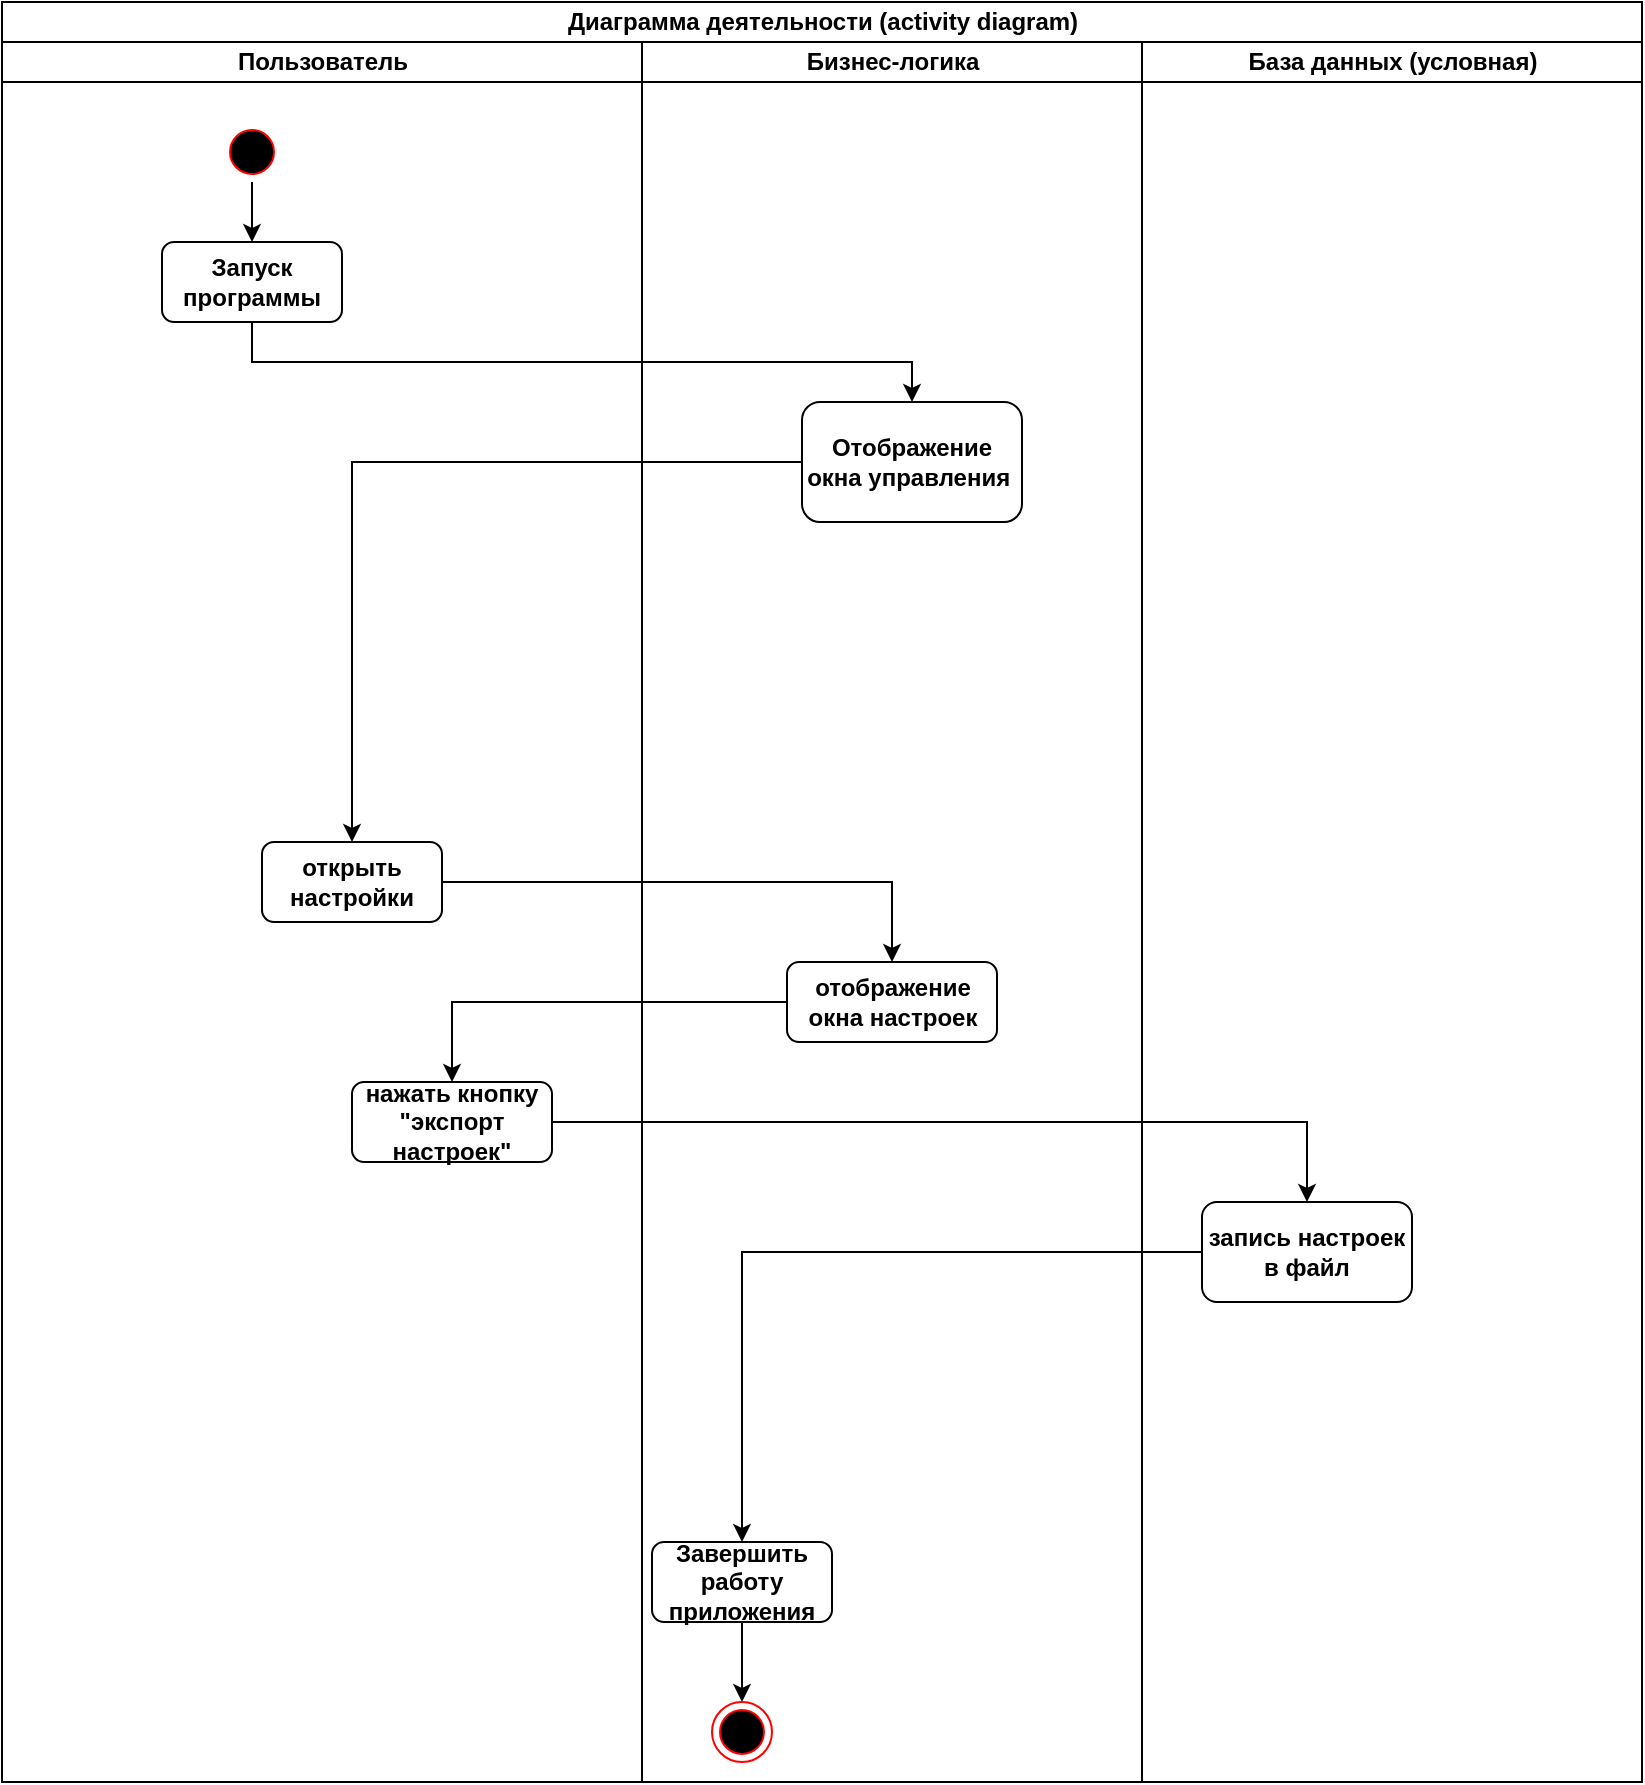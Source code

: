 <mxfile version="12.2.6" type="device" pages="1"><diagram id="g-lSbzx8XKHLL1eZhLI1" name="Page-1"><mxGraphModel dx="1408" dy="731" grid="1" gridSize="10" guides="1" tooltips="1" connect="1" arrows="1" fold="1" page="1" pageScale="1" pageWidth="1920" pageHeight="1200" math="0" shadow="0"><root><mxCell id="0"/><mxCell id="1" parent="0"/><mxCell id="4SXV6lbyYRFHNLvJQAEv-1" value="Диаграмма деятельности (activity diagram)" style="swimlane;html=1;childLayout=stackLayout;resizeParent=1;resizeParentMax=0;startSize=20;" parent="1" vertex="1"><mxGeometry x="520" y="160" width="820" height="890" as="geometry"/></mxCell><mxCell id="4SXV6lbyYRFHNLvJQAEv-2" value="Пользователь" style="swimlane;html=1;startSize=20;" parent="4SXV6lbyYRFHNLvJQAEv-1" vertex="1"><mxGeometry y="20" width="320" height="870" as="geometry"/></mxCell><mxCell id="4SXV6lbyYRFHNLvJQAEv-8" style="edgeStyle=orthogonalEdgeStyle;rounded=0;orthogonalLoop=1;jettySize=auto;html=1;entryX=0.5;entryY=0;entryDx=0;entryDy=0;" parent="4SXV6lbyYRFHNLvJQAEv-2" source="4SXV6lbyYRFHNLvJQAEv-5" target="4SXV6lbyYRFHNLvJQAEv-7" edge="1"><mxGeometry relative="1" as="geometry"/></mxCell><mxCell id="4SXV6lbyYRFHNLvJQAEv-5" value="" style="ellipse;html=1;shape=startState;fillColor=#000000;strokeColor=#ff0000;" parent="4SXV6lbyYRFHNLvJQAEv-2" vertex="1"><mxGeometry x="110" y="40" width="30" height="30" as="geometry"/></mxCell><mxCell id="4SXV6lbyYRFHNLvJQAEv-7" value="&lt;b&gt;Запуск программы&lt;/b&gt;" style="rounded=1;whiteSpace=wrap;html=1;" parent="4SXV6lbyYRFHNLvJQAEv-2" vertex="1"><mxGeometry x="80" y="100" width="90" height="40" as="geometry"/></mxCell><mxCell id="4SXV6lbyYRFHNLvJQAEv-17" value="&lt;b&gt;открыть настройки&lt;/b&gt;" style="rounded=1;whiteSpace=wrap;html=1;" parent="4SXV6lbyYRFHNLvJQAEv-2" vertex="1"><mxGeometry x="130" y="400" width="90" height="40" as="geometry"/></mxCell><mxCell id="b-1MPa04hajET3klrJq5-38" value="&lt;b&gt;нажать кнопку &quot;экспорт настроек&quot;&lt;/b&gt;" style="rounded=1;whiteSpace=wrap;html=1;" parent="4SXV6lbyYRFHNLvJQAEv-2" vertex="1"><mxGeometry x="175" y="520" width="100" height="40" as="geometry"/></mxCell><mxCell id="4SXV6lbyYRFHNLvJQAEv-3" value="Бизнес-логика" style="swimlane;html=1;startSize=20;" parent="4SXV6lbyYRFHNLvJQAEv-1" vertex="1"><mxGeometry x="320" y="20" width="250" height="870" as="geometry"/></mxCell><mxCell id="4SXV6lbyYRFHNLvJQAEv-15" value="&lt;b&gt;Отображение окна управления&amp;nbsp;&lt;/b&gt;" style="rounded=1;whiteSpace=wrap;html=1;" parent="4SXV6lbyYRFHNLvJQAEv-3" vertex="1"><mxGeometry x="80" y="180" width="110" height="60" as="geometry"/></mxCell><mxCell id="4SXV6lbyYRFHNLvJQAEv-20" value="&lt;b&gt;отображение окна настроек&lt;/b&gt;" style="rounded=1;whiteSpace=wrap;html=1;" parent="4SXV6lbyYRFHNLvJQAEv-3" vertex="1"><mxGeometry x="72.5" y="460" width="105" height="40" as="geometry"/></mxCell><mxCell id="4SXV6lbyYRFHNLvJQAEv-29" style="edgeStyle=orthogonalEdgeStyle;rounded=0;orthogonalLoop=1;jettySize=auto;html=1;entryX=0.5;entryY=0;entryDx=0;entryDy=0;" parent="4SXV6lbyYRFHNLvJQAEv-3" source="4SXV6lbyYRFHNLvJQAEv-24" target="4SXV6lbyYRFHNLvJQAEv-28" edge="1"><mxGeometry relative="1" as="geometry"/></mxCell><mxCell id="4SXV6lbyYRFHNLvJQAEv-24" value="&lt;b&gt;Завершить работу приложения&lt;/b&gt;" style="rounded=1;whiteSpace=wrap;html=1;" parent="4SXV6lbyYRFHNLvJQAEv-3" vertex="1"><mxGeometry x="5" y="750" width="90" height="40" as="geometry"/></mxCell><mxCell id="4SXV6lbyYRFHNLvJQAEv-28" value="" style="ellipse;html=1;shape=endState;fillColor=#000000;strokeColor=#ff0000;" parent="4SXV6lbyYRFHNLvJQAEv-3" vertex="1"><mxGeometry x="35" y="830" width="30" height="30" as="geometry"/></mxCell><mxCell id="4SXV6lbyYRFHNLvJQAEv-4" value="База данных (условная)" style="swimlane;html=1;startSize=20;" parent="4SXV6lbyYRFHNLvJQAEv-1" vertex="1"><mxGeometry x="570" y="20" width="250" height="870" as="geometry"/></mxCell><mxCell id="b-1MPa04hajET3klrJq5-40" value="&lt;b&gt;запись настроек в файл&lt;/b&gt;" style="rounded=1;whiteSpace=wrap;html=1;" parent="4SXV6lbyYRFHNLvJQAEv-4" vertex="1"><mxGeometry x="30" y="580" width="105" height="50" as="geometry"/></mxCell><mxCell id="4SXV6lbyYRFHNLvJQAEv-21" style="edgeStyle=orthogonalEdgeStyle;rounded=0;orthogonalLoop=1;jettySize=auto;html=1;entryX=0.5;entryY=0;entryDx=0;entryDy=0;" parent="4SXV6lbyYRFHNLvJQAEv-1" source="4SXV6lbyYRFHNLvJQAEv-17" target="4SXV6lbyYRFHNLvJQAEv-20" edge="1"><mxGeometry relative="1" as="geometry"/></mxCell><mxCell id="4SXV6lbyYRFHNLvJQAEv-32" style="edgeStyle=orthogonalEdgeStyle;rounded=0;orthogonalLoop=1;jettySize=auto;html=1;entryX=0.5;entryY=0;entryDx=0;entryDy=0;" parent="4SXV6lbyYRFHNLvJQAEv-1" source="4SXV6lbyYRFHNLvJQAEv-7" target="4SXV6lbyYRFHNLvJQAEv-15" edge="1"><mxGeometry relative="1" as="geometry"><Array as="points"><mxPoint x="125" y="180"/><mxPoint x="455" y="180"/></Array></mxGeometry></mxCell><mxCell id="itQQjxJknd3s8yDi89fr-20" style="edgeStyle=orthogonalEdgeStyle;rounded=0;orthogonalLoop=1;jettySize=auto;html=1;entryX=0.5;entryY=0;entryDx=0;entryDy=0;" parent="4SXV6lbyYRFHNLvJQAEv-1" source="4SXV6lbyYRFHNLvJQAEv-15" target="4SXV6lbyYRFHNLvJQAEv-17" edge="1"><mxGeometry relative="1" as="geometry"><mxPoint x="125" y="290" as="targetPoint"/></mxGeometry></mxCell><mxCell id="b-1MPa04hajET3klrJq5-39" style="edgeStyle=orthogonalEdgeStyle;rounded=0;orthogonalLoop=1;jettySize=auto;html=1;entryX=0.5;entryY=0;entryDx=0;entryDy=0;" parent="4SXV6lbyYRFHNLvJQAEv-1" source="4SXV6lbyYRFHNLvJQAEv-20" target="b-1MPa04hajET3klrJq5-38" edge="1"><mxGeometry relative="1" as="geometry"/></mxCell><mxCell id="b-1MPa04hajET3klrJq5-41" style="edgeStyle=orthogonalEdgeStyle;rounded=0;orthogonalLoop=1;jettySize=auto;html=1;entryX=0.5;entryY=0;entryDx=0;entryDy=0;" parent="4SXV6lbyYRFHNLvJQAEv-1" source="b-1MPa04hajET3klrJq5-38" target="b-1MPa04hajET3klrJq5-40" edge="1"><mxGeometry relative="1" as="geometry"/></mxCell><mxCell id="prP3dXEPViuhOH8XOPF_-1" style="edgeStyle=orthogonalEdgeStyle;rounded=0;orthogonalLoop=1;jettySize=auto;html=1;entryX=0.5;entryY=0;entryDx=0;entryDy=0;" edge="1" parent="4SXV6lbyYRFHNLvJQAEv-1" source="b-1MPa04hajET3klrJq5-40" target="4SXV6lbyYRFHNLvJQAEv-24"><mxGeometry relative="1" as="geometry"/></mxCell></root></mxGraphModel></diagram></mxfile>